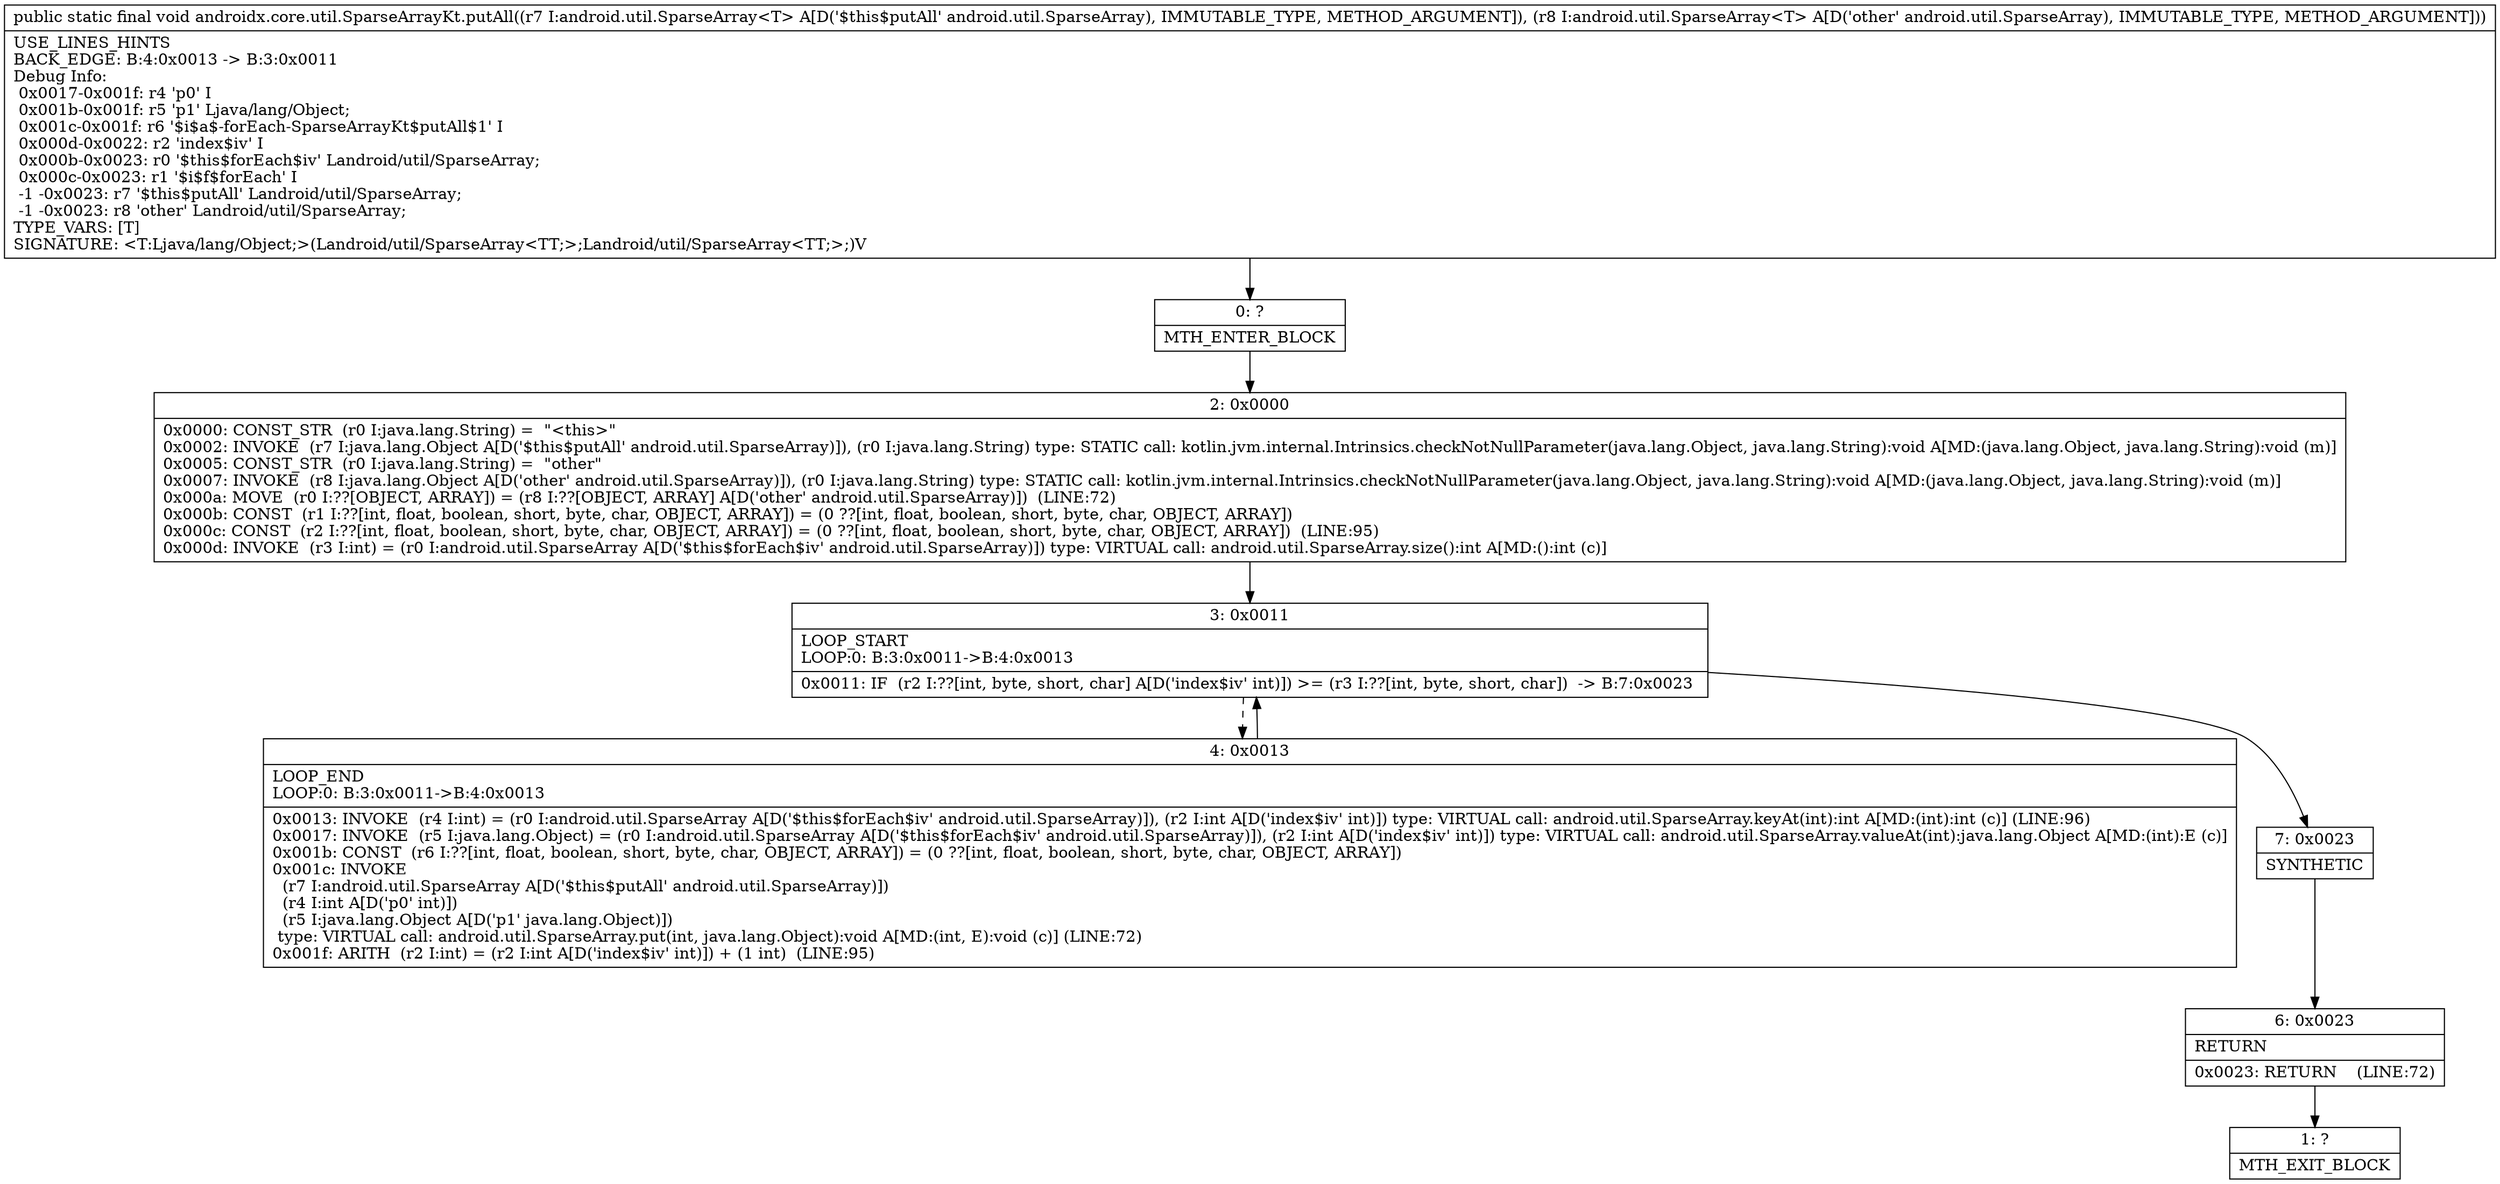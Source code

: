 digraph "CFG forandroidx.core.util.SparseArrayKt.putAll(Landroid\/util\/SparseArray;Landroid\/util\/SparseArray;)V" {
Node_0 [shape=record,label="{0\:\ ?|MTH_ENTER_BLOCK\l}"];
Node_2 [shape=record,label="{2\:\ 0x0000|0x0000: CONST_STR  (r0 I:java.lang.String) =  \"\<this\>\" \l0x0002: INVOKE  (r7 I:java.lang.Object A[D('$this$putAll' android.util.SparseArray)]), (r0 I:java.lang.String) type: STATIC call: kotlin.jvm.internal.Intrinsics.checkNotNullParameter(java.lang.Object, java.lang.String):void A[MD:(java.lang.Object, java.lang.String):void (m)]\l0x0005: CONST_STR  (r0 I:java.lang.String) =  \"other\" \l0x0007: INVOKE  (r8 I:java.lang.Object A[D('other' android.util.SparseArray)]), (r0 I:java.lang.String) type: STATIC call: kotlin.jvm.internal.Intrinsics.checkNotNullParameter(java.lang.Object, java.lang.String):void A[MD:(java.lang.Object, java.lang.String):void (m)]\l0x000a: MOVE  (r0 I:??[OBJECT, ARRAY]) = (r8 I:??[OBJECT, ARRAY] A[D('other' android.util.SparseArray)])  (LINE:72)\l0x000b: CONST  (r1 I:??[int, float, boolean, short, byte, char, OBJECT, ARRAY]) = (0 ??[int, float, boolean, short, byte, char, OBJECT, ARRAY]) \l0x000c: CONST  (r2 I:??[int, float, boolean, short, byte, char, OBJECT, ARRAY]) = (0 ??[int, float, boolean, short, byte, char, OBJECT, ARRAY])  (LINE:95)\l0x000d: INVOKE  (r3 I:int) = (r0 I:android.util.SparseArray A[D('$this$forEach$iv' android.util.SparseArray)]) type: VIRTUAL call: android.util.SparseArray.size():int A[MD:():int (c)]\l}"];
Node_3 [shape=record,label="{3\:\ 0x0011|LOOP_START\lLOOP:0: B:3:0x0011\-\>B:4:0x0013\l|0x0011: IF  (r2 I:??[int, byte, short, char] A[D('index$iv' int)]) \>= (r3 I:??[int, byte, short, char])  \-\> B:7:0x0023 \l}"];
Node_4 [shape=record,label="{4\:\ 0x0013|LOOP_END\lLOOP:0: B:3:0x0011\-\>B:4:0x0013\l|0x0013: INVOKE  (r4 I:int) = (r0 I:android.util.SparseArray A[D('$this$forEach$iv' android.util.SparseArray)]), (r2 I:int A[D('index$iv' int)]) type: VIRTUAL call: android.util.SparseArray.keyAt(int):int A[MD:(int):int (c)] (LINE:96)\l0x0017: INVOKE  (r5 I:java.lang.Object) = (r0 I:android.util.SparseArray A[D('$this$forEach$iv' android.util.SparseArray)]), (r2 I:int A[D('index$iv' int)]) type: VIRTUAL call: android.util.SparseArray.valueAt(int):java.lang.Object A[MD:(int):E (c)]\l0x001b: CONST  (r6 I:??[int, float, boolean, short, byte, char, OBJECT, ARRAY]) = (0 ??[int, float, boolean, short, byte, char, OBJECT, ARRAY]) \l0x001c: INVOKE  \l  (r7 I:android.util.SparseArray A[D('$this$putAll' android.util.SparseArray)])\l  (r4 I:int A[D('p0' int)])\l  (r5 I:java.lang.Object A[D('p1' java.lang.Object)])\l type: VIRTUAL call: android.util.SparseArray.put(int, java.lang.Object):void A[MD:(int, E):void (c)] (LINE:72)\l0x001f: ARITH  (r2 I:int) = (r2 I:int A[D('index$iv' int)]) + (1 int)  (LINE:95)\l}"];
Node_7 [shape=record,label="{7\:\ 0x0023|SYNTHETIC\l}"];
Node_6 [shape=record,label="{6\:\ 0x0023|RETURN\l|0x0023: RETURN    (LINE:72)\l}"];
Node_1 [shape=record,label="{1\:\ ?|MTH_EXIT_BLOCK\l}"];
MethodNode[shape=record,label="{public static final void androidx.core.util.SparseArrayKt.putAll((r7 I:android.util.SparseArray\<T\> A[D('$this$putAll' android.util.SparseArray), IMMUTABLE_TYPE, METHOD_ARGUMENT]), (r8 I:android.util.SparseArray\<T\> A[D('other' android.util.SparseArray), IMMUTABLE_TYPE, METHOD_ARGUMENT]))  | USE_LINES_HINTS\lBACK_EDGE: B:4:0x0013 \-\> B:3:0x0011\lDebug Info:\l  0x0017\-0x001f: r4 'p0' I\l  0x001b\-0x001f: r5 'p1' Ljava\/lang\/Object;\l  0x001c\-0x001f: r6 '$i$a$\-forEach\-SparseArrayKt$putAll$1' I\l  0x000d\-0x0022: r2 'index$iv' I\l  0x000b\-0x0023: r0 '$this$forEach$iv' Landroid\/util\/SparseArray;\l  0x000c\-0x0023: r1 '$i$f$forEach' I\l  \-1 \-0x0023: r7 '$this$putAll' Landroid\/util\/SparseArray;\l  \-1 \-0x0023: r8 'other' Landroid\/util\/SparseArray;\lTYPE_VARS: [T]\lSIGNATURE: \<T:Ljava\/lang\/Object;\>(Landroid\/util\/SparseArray\<TT;\>;Landroid\/util\/SparseArray\<TT;\>;)V\l}"];
MethodNode -> Node_0;Node_0 -> Node_2;
Node_2 -> Node_3;
Node_3 -> Node_4[style=dashed];
Node_3 -> Node_7;
Node_4 -> Node_3;
Node_7 -> Node_6;
Node_6 -> Node_1;
}


